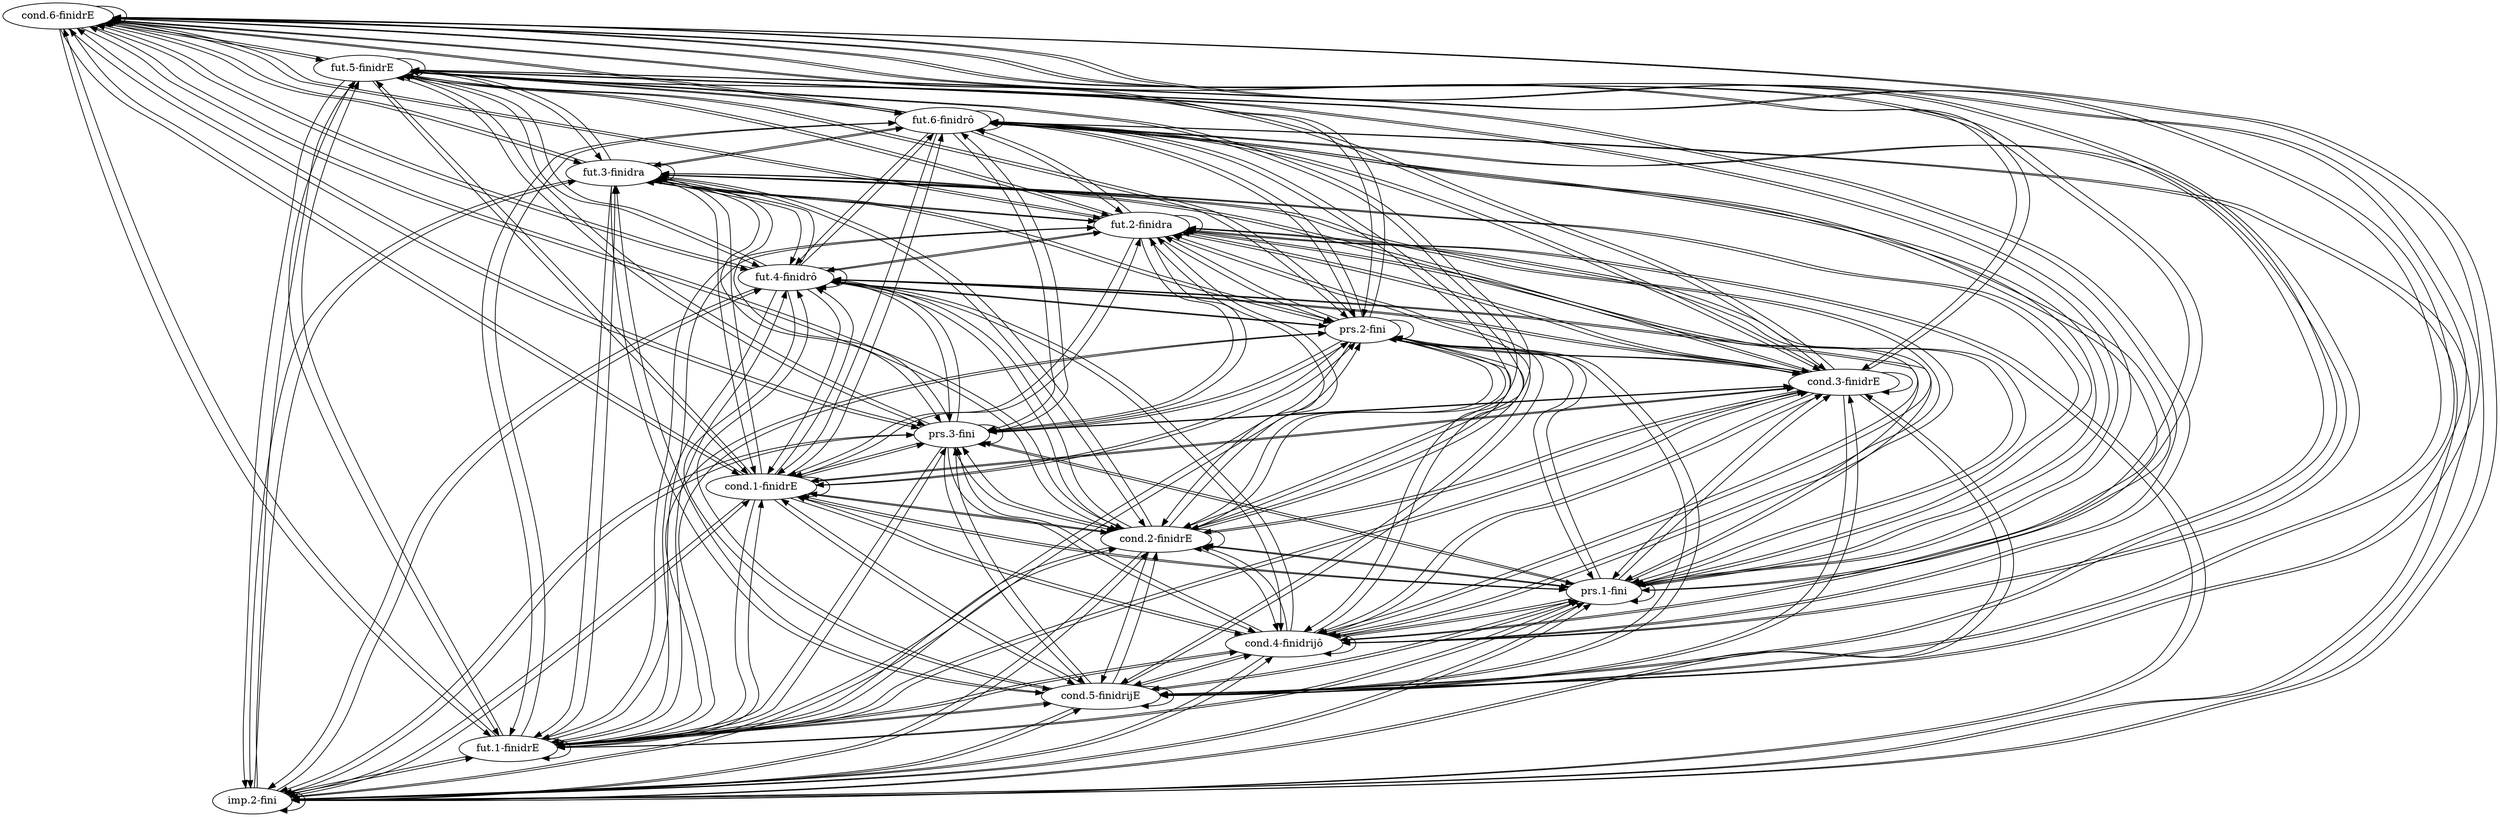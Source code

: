 digraph  {
	"cond.6-finidrE"	 [cell="cond.6",
		tense=cond,
		weight=0.01];
	"cond.6-finidrE" -> "cond.6-finidrE"	 [weight=0.01];
	"fut.5-finidrE"	 [cell="fut.5",
		tense=fut,
		weight=0.01];
	"cond.6-finidrE" -> "fut.5-finidrE"	 [weight=0.01];
	"imp.2-fini"	 [cell="imp.2",
		tense=imp,
		weight=0.83];
	"cond.6-finidrE" -> "imp.2-fini"	 [weight=0.83];
	"fut.1-finidrE"	 [cell="fut.1",
		tense=fut,
		weight=0.01];
	"cond.6-finidrE" -> "fut.1-finidrE"	 [weight=0.01];
	"cond.5-finidrijE"	 [cell="cond.5",
		tense=cond,
		weight=0.01];
	"cond.6-finidrE" -> "cond.5-finidrijE"	 [weight=0.01];
	"cond.4-finidrijô"	 [cell="cond.4",
		tense=cond,
		weight=0.01];
	"cond.6-finidrE" -> "cond.4-finidrijô"	 [weight=0.01];
	"prs.1-fini"	 [cell="prs.1",
		tense=prs,
		weight=0.83];
	"cond.6-finidrE" -> "prs.1-fini"	 [weight=0.83];
	"cond.2-finidrE"	 [cell="cond.2",
		tense=cond,
		weight=0.01];
	"cond.6-finidrE" -> "cond.2-finidrE"	 [weight=0.01];
	"cond.1-finidrE"	 [cell="cond.1",
		tense=cond,
		weight=0.01];
	"cond.6-finidrE" -> "cond.1-finidrE"	 [weight=0.01];
	"prs.3-fini"	 [cell="prs.3",
		tense=prs,
		weight=0.83];
	"cond.6-finidrE" -> "prs.3-fini"	 [weight=0.83];
	"cond.3-finidrE"	 [cell="cond.3",
		tense=cond,
		weight=0.01];
	"cond.6-finidrE" -> "cond.3-finidrE"	 [weight=0.01];
	"prs.2-fini"	 [cell="prs.2",
		tense=prs,
		weight=0.83];
	"cond.6-finidrE" -> "prs.2-fini"	 [weight=0.83];
	"fut.4-finidrô"	 [cell="fut.4",
		tense=fut,
		weight=0.01];
	"cond.6-finidrE" -> "fut.4-finidrô"	 [weight=0.01];
	"fut.2-finidra"	 [cell="fut.2",
		tense=fut,
		weight=0.01];
	"cond.6-finidrE" -> "fut.2-finidra"	 [weight=0.01];
	"fut.3-finidra"	 [cell="fut.3",
		tense=fut,
		weight=0.01];
	"cond.6-finidrE" -> "fut.3-finidra"	 [weight=0.01];
	"fut.6-finidrô"	 [cell="fut.6",
		tense=fut,
		weight=0.01];
	"cond.6-finidrE" -> "fut.6-finidrô"	 [weight=0.01];
	"fut.5-finidrE" -> "cond.6-finidrE"	 [weight=0.01];
	"fut.5-finidrE" -> "fut.5-finidrE"	 [weight=0.01];
	"fut.5-finidrE" -> "imp.2-fini"	 [weight=0.83];
	"fut.5-finidrE" -> "fut.1-finidrE"	 [weight=0.01];
	"fut.5-finidrE" -> "cond.5-finidrijE"	 [weight=0.01];
	"fut.5-finidrE" -> "cond.4-finidrijô"	 [weight=0.01];
	"fut.5-finidrE" -> "prs.1-fini"	 [weight=0.83];
	"fut.5-finidrE" -> "cond.2-finidrE"	 [weight=0.01];
	"fut.5-finidrE" -> "cond.1-finidrE"	 [weight=0.01];
	"fut.5-finidrE" -> "prs.3-fini"	 [weight=0.83];
	"fut.5-finidrE" -> "cond.3-finidrE"	 [weight=0.01];
	"fut.5-finidrE" -> "prs.2-fini"	 [weight=0.83];
	"fut.5-finidrE" -> "fut.4-finidrô"	 [weight=0.01];
	"fut.5-finidrE" -> "fut.2-finidra"	 [weight=0.01];
	"fut.5-finidrE" -> "fut.3-finidra"	 [weight=0.01];
	"fut.5-finidrE" -> "fut.6-finidrô"	 [weight=0.01];
	"imp.2-fini" -> "cond.6-finidrE"	 [weight=0.0002];
	"imp.2-fini" -> "fut.5-finidrE"	 [weight=0.0002];
	"imp.2-fini" -> "imp.2-fini"	 [weight=0.83];
	"imp.2-fini" -> "fut.1-finidrE"	 [weight=0.0002];
	"imp.2-fini" -> "cond.5-finidrijE"	 [weight=0.0002];
	"imp.2-fini" -> "cond.4-finidrijô"	 [weight=0.0002];
	"imp.2-fini" -> "prs.1-fini"	 [weight=0.83];
	"imp.2-fini" -> "cond.2-finidrE"	 [weight=0.0002];
	"imp.2-fini" -> "cond.1-finidrE"	 [weight=0.0002];
	"imp.2-fini" -> "prs.3-fini"	 [weight=0.83];
	"imp.2-fini" -> "cond.3-finidrE"	 [weight=0.0002];
	"imp.2-fini" -> "prs.2-fini"	 [weight=0.83];
	"imp.2-fini" -> "fut.4-finidrô"	 [weight=0.0002];
	"imp.2-fini" -> "fut.2-finidra"	 [weight=0.0002];
	"imp.2-fini" -> "fut.3-finidra"	 [weight=0.0002];
	"imp.2-fini" -> "fut.6-finidrô"	 [weight=0.0002];
	"fut.1-finidrE" -> "cond.6-finidrE"	 [weight=0.01];
	"fut.1-finidrE" -> "fut.5-finidrE"	 [weight=0.01];
	"fut.1-finidrE" -> "imp.2-fini"	 [weight=0.83];
	"fut.1-finidrE" -> "fut.1-finidrE"	 [weight=0.01];
	"fut.1-finidrE" -> "cond.5-finidrijE"	 [weight=0.01];
	"fut.1-finidrE" -> "cond.4-finidrijô"	 [weight=0.01];
	"fut.1-finidrE" -> "prs.1-fini"	 [weight=0.83];
	"fut.1-finidrE" -> "cond.2-finidrE"	 [weight=0.01];
	"fut.1-finidrE" -> "cond.1-finidrE"	 [weight=0.01];
	"fut.1-finidrE" -> "prs.3-fini"	 [weight=0.83];
	"fut.1-finidrE" -> "cond.3-finidrE"	 [weight=0.01];
	"fut.1-finidrE" -> "prs.2-fini"	 [weight=0.83];
	"fut.1-finidrE" -> "fut.4-finidrô"	 [weight=0.01];
	"fut.1-finidrE" -> "fut.2-finidra"	 [weight=0.01];
	"fut.1-finidrE" -> "fut.3-finidra"	 [weight=0.01];
	"fut.1-finidrE" -> "fut.6-finidrô"	 [weight=0.01];
	"cond.5-finidrijE" -> "cond.6-finidrE"	 [weight=0.01];
	"cond.5-finidrijE" -> "fut.5-finidrE"	 [weight=0.01];
	"cond.5-finidrijE" -> "imp.2-fini"	 [weight=0.83];
	"cond.5-finidrijE" -> "fut.1-finidrE"	 [weight=0.01];
	"cond.5-finidrijE" -> "cond.5-finidrijE"	 [weight=0.01];
	"cond.5-finidrijE" -> "cond.4-finidrijô"	 [weight=0.01];
	"cond.5-finidrijE" -> "prs.1-fini"	 [weight=0.83];
	"cond.5-finidrijE" -> "cond.2-finidrE"	 [weight=0.01];
	"cond.5-finidrijE" -> "cond.1-finidrE"	 [weight=0.01];
	"cond.5-finidrijE" -> "prs.3-fini"	 [weight=0.83];
	"cond.5-finidrijE" -> "cond.3-finidrE"	 [weight=0.01];
	"cond.5-finidrijE" -> "prs.2-fini"	 [weight=0.83];
	"cond.5-finidrijE" -> "fut.4-finidrô"	 [weight=0.01];
	"cond.5-finidrijE" -> "fut.2-finidra"	 [weight=0.01];
	"cond.5-finidrijE" -> "fut.3-finidra"	 [weight=0.01];
	"cond.5-finidrijE" -> "fut.6-finidrô"	 [weight=0.01];
	"cond.4-finidrijô" -> "cond.6-finidrE"	 [weight=0.01];
	"cond.4-finidrijô" -> "fut.5-finidrE"	 [weight=0.01];
	"cond.4-finidrijô" -> "imp.2-fini"	 [weight=0.83];
	"cond.4-finidrijô" -> "fut.1-finidrE"	 [weight=0.01];
	"cond.4-finidrijô" -> "cond.5-finidrijE"	 [weight=0.01];
	"cond.4-finidrijô" -> "cond.4-finidrijô"	 [weight=0.01];
	"cond.4-finidrijô" -> "prs.1-fini"	 [weight=0.83];
	"cond.4-finidrijô" -> "cond.2-finidrE"	 [weight=0.01];
	"cond.4-finidrijô" -> "cond.1-finidrE"	 [weight=0.01];
	"cond.4-finidrijô" -> "prs.3-fini"	 [weight=0.83];
	"cond.4-finidrijô" -> "cond.3-finidrE"	 [weight=0.01];
	"cond.4-finidrijô" -> "prs.2-fini"	 [weight=0.83];
	"cond.4-finidrijô" -> "fut.4-finidrô"	 [weight=0.01];
	"cond.4-finidrijô" -> "fut.2-finidra"	 [weight=0.01];
	"cond.4-finidrijô" -> "fut.3-finidra"	 [weight=0.01];
	"cond.4-finidrijô" -> "fut.6-finidrô"	 [weight=0.01];
	"prs.1-fini" -> "cond.6-finidrE"	 [weight=0.0002];
	"prs.1-fini" -> "fut.5-finidrE"	 [weight=0.0002];
	"prs.1-fini" -> "imp.2-fini"	 [weight=0.83];
	"prs.1-fini" -> "fut.1-finidrE"	 [weight=0.0002];
	"prs.1-fini" -> "cond.5-finidrijE"	 [weight=0.0002];
	"prs.1-fini" -> "cond.4-finidrijô"	 [weight=0.0002];
	"prs.1-fini" -> "prs.1-fini"	 [weight=0.83];
	"prs.1-fini" -> "cond.2-finidrE"	 [weight=0.0002];
	"prs.1-fini" -> "cond.1-finidrE"	 [weight=0.0002];
	"prs.1-fini" -> "prs.3-fini"	 [weight=0.83];
	"prs.1-fini" -> "cond.3-finidrE"	 [weight=0.0002];
	"prs.1-fini" -> "prs.2-fini"	 [weight=0.83];
	"prs.1-fini" -> "fut.4-finidrô"	 [weight=0.0002];
	"prs.1-fini" -> "fut.2-finidra"	 [weight=0.0002];
	"prs.1-fini" -> "fut.3-finidra"	 [weight=0.0002];
	"prs.1-fini" -> "fut.6-finidrô"	 [weight=0.0002];
	"cond.2-finidrE" -> "cond.6-finidrE"	 [weight=0.01];
	"cond.2-finidrE" -> "fut.5-finidrE"	 [weight=0.01];
	"cond.2-finidrE" -> "imp.2-fini"	 [weight=0.83];
	"cond.2-finidrE" -> "fut.1-finidrE"	 [weight=0.01];
	"cond.2-finidrE" -> "cond.5-finidrijE"	 [weight=0.01];
	"cond.2-finidrE" -> "cond.4-finidrijô"	 [weight=0.01];
	"cond.2-finidrE" -> "prs.1-fini"	 [weight=0.83];
	"cond.2-finidrE" -> "cond.2-finidrE"	 [weight=0.01];
	"cond.2-finidrE" -> "cond.1-finidrE"	 [weight=0.01];
	"cond.2-finidrE" -> "prs.3-fini"	 [weight=0.83];
	"cond.2-finidrE" -> "cond.3-finidrE"	 [weight=0.01];
	"cond.2-finidrE" -> "prs.2-fini"	 [weight=0.83];
	"cond.2-finidrE" -> "fut.4-finidrô"	 [weight=0.01];
	"cond.2-finidrE" -> "fut.2-finidra"	 [weight=0.01];
	"cond.2-finidrE" -> "fut.3-finidra"	 [weight=0.01];
	"cond.2-finidrE" -> "fut.6-finidrô"	 [weight=0.01];
	"cond.1-finidrE" -> "cond.6-finidrE"	 [weight=0.01];
	"cond.1-finidrE" -> "fut.5-finidrE"	 [weight=0.01];
	"cond.1-finidrE" -> "imp.2-fini"	 [weight=0.83];
	"cond.1-finidrE" -> "fut.1-finidrE"	 [weight=0.01];
	"cond.1-finidrE" -> "cond.5-finidrijE"	 [weight=0.01];
	"cond.1-finidrE" -> "cond.4-finidrijô"	 [weight=0.01];
	"cond.1-finidrE" -> "prs.1-fini"	 [weight=0.83];
	"cond.1-finidrE" -> "cond.2-finidrE"	 [weight=0.01];
	"cond.1-finidrE" -> "cond.1-finidrE"	 [weight=0.01];
	"cond.1-finidrE" -> "prs.3-fini"	 [weight=0.83];
	"cond.1-finidrE" -> "cond.3-finidrE"	 [weight=0.01];
	"cond.1-finidrE" -> "prs.2-fini"	 [weight=0.83];
	"cond.1-finidrE" -> "fut.4-finidrô"	 [weight=0.01];
	"cond.1-finidrE" -> "fut.2-finidra"	 [weight=0.01];
	"cond.1-finidrE" -> "fut.3-finidra"	 [weight=0.01];
	"cond.1-finidrE" -> "fut.6-finidrô"	 [weight=0.01];
	"prs.3-fini" -> "cond.6-finidrE"	 [weight=0.0002];
	"prs.3-fini" -> "fut.5-finidrE"	 [weight=0.0002];
	"prs.3-fini" -> "imp.2-fini"	 [weight=0.83];
	"prs.3-fini" -> "fut.1-finidrE"	 [weight=0.0002];
	"prs.3-fini" -> "cond.5-finidrijE"	 [weight=0.0002];
	"prs.3-fini" -> "cond.4-finidrijô"	 [weight=0.0002];
	"prs.3-fini" -> "prs.1-fini"	 [weight=0.83];
	"prs.3-fini" -> "cond.2-finidrE"	 [weight=0.0002];
	"prs.3-fini" -> "cond.1-finidrE"	 [weight=0.0002];
	"prs.3-fini" -> "prs.3-fini"	 [weight=0.83];
	"prs.3-fini" -> "cond.3-finidrE"	 [weight=0.0002];
	"prs.3-fini" -> "prs.2-fini"	 [weight=0.83];
	"prs.3-fini" -> "fut.4-finidrô"	 [weight=0.0002];
	"prs.3-fini" -> "fut.2-finidra"	 [weight=0.0002];
	"prs.3-fini" -> "fut.3-finidra"	 [weight=0.0002];
	"prs.3-fini" -> "fut.6-finidrô"	 [weight=0.0002];
	"cond.3-finidrE" -> "cond.6-finidrE"	 [weight=0.01];
	"cond.3-finidrE" -> "fut.5-finidrE"	 [weight=0.01];
	"cond.3-finidrE" -> "imp.2-fini"	 [weight=0.83];
	"cond.3-finidrE" -> "fut.1-finidrE"	 [weight=0.01];
	"cond.3-finidrE" -> "cond.5-finidrijE"	 [weight=0.01];
	"cond.3-finidrE" -> "cond.4-finidrijô"	 [weight=0.01];
	"cond.3-finidrE" -> "prs.1-fini"	 [weight=0.83];
	"cond.3-finidrE" -> "cond.2-finidrE"	 [weight=0.01];
	"cond.3-finidrE" -> "cond.1-finidrE"	 [weight=0.01];
	"cond.3-finidrE" -> "prs.3-fini"	 [weight=0.83];
	"cond.3-finidrE" -> "cond.3-finidrE"	 [weight=0.01];
	"cond.3-finidrE" -> "prs.2-fini"	 [weight=0.83];
	"cond.3-finidrE" -> "fut.4-finidrô"	 [weight=0.01];
	"cond.3-finidrE" -> "fut.2-finidra"	 [weight=0.01];
	"cond.3-finidrE" -> "fut.3-finidra"	 [weight=0.01];
	"cond.3-finidrE" -> "fut.6-finidrô"	 [weight=0.01];
	"prs.2-fini" -> "cond.6-finidrE"	 [weight=0.0002];
	"prs.2-fini" -> "fut.5-finidrE"	 [weight=0.0002];
	"prs.2-fini" -> "imp.2-fini"	 [weight=0.83];
	"prs.2-fini" -> "fut.1-finidrE"	 [weight=0.0002];
	"prs.2-fini" -> "cond.5-finidrijE"	 [weight=0.0002];
	"prs.2-fini" -> "cond.4-finidrijô"	 [weight=0.0002];
	"prs.2-fini" -> "prs.1-fini"	 [weight=0.83];
	"prs.2-fini" -> "cond.2-finidrE"	 [weight=0.0002];
	"prs.2-fini" -> "cond.1-finidrE"	 [weight=0.0002];
	"prs.2-fini" -> "prs.3-fini"	 [weight=0.83];
	"prs.2-fini" -> "cond.3-finidrE"	 [weight=0.0002];
	"prs.2-fini" -> "prs.2-fini"	 [weight=0.83];
	"prs.2-fini" -> "fut.4-finidrô"	 [weight=0.0002];
	"prs.2-fini" -> "fut.2-finidra"	 [weight=0.0002];
	"prs.2-fini" -> "fut.3-finidra"	 [weight=0.0002];
	"prs.2-fini" -> "fut.6-finidrô"	 [weight=0.0002];
	"fut.4-finidrô" -> "cond.6-finidrE"	 [weight=0.01];
	"fut.4-finidrô" -> "fut.5-finidrE"	 [weight=0.01];
	"fut.4-finidrô" -> "imp.2-fini"	 [weight=0.83];
	"fut.4-finidrô" -> "fut.1-finidrE"	 [weight=0.01];
	"fut.4-finidrô" -> "cond.5-finidrijE"	 [weight=0.01];
	"fut.4-finidrô" -> "cond.4-finidrijô"	 [weight=0.01];
	"fut.4-finidrô" -> "prs.1-fini"	 [weight=0.83];
	"fut.4-finidrô" -> "cond.2-finidrE"	 [weight=0.01];
	"fut.4-finidrô" -> "cond.1-finidrE"	 [weight=0.01];
	"fut.4-finidrô" -> "prs.3-fini"	 [weight=0.83];
	"fut.4-finidrô" -> "cond.3-finidrE"	 [weight=0.01];
	"fut.4-finidrô" -> "prs.2-fini"	 [weight=0.83];
	"fut.4-finidrô" -> "fut.4-finidrô"	 [weight=0.01];
	"fut.4-finidrô" -> "fut.2-finidra"	 [weight=0.01];
	"fut.4-finidrô" -> "fut.3-finidra"	 [weight=0.01];
	"fut.4-finidrô" -> "fut.6-finidrô"	 [weight=0.01];
	"fut.2-finidra" -> "cond.6-finidrE"	 [weight=0.01];
	"fut.2-finidra" -> "fut.5-finidrE"	 [weight=0.01];
	"fut.2-finidra" -> "imp.2-fini"	 [weight=0.83];
	"fut.2-finidra" -> "fut.1-finidrE"	 [weight=0.01];
	"fut.2-finidra" -> "cond.5-finidrijE"	 [weight=0.01];
	"fut.2-finidra" -> "cond.4-finidrijô"	 [weight=0.01];
	"fut.2-finidra" -> "prs.1-fini"	 [weight=0.83];
	"fut.2-finidra" -> "cond.2-finidrE"	 [weight=0.01];
	"fut.2-finidra" -> "cond.1-finidrE"	 [weight=0.01];
	"fut.2-finidra" -> "prs.3-fini"	 [weight=0.83];
	"fut.2-finidra" -> "cond.3-finidrE"	 [weight=0.01];
	"fut.2-finidra" -> "prs.2-fini"	 [weight=0.83];
	"fut.2-finidra" -> "fut.4-finidrô"	 [weight=0.01];
	"fut.2-finidra" -> "fut.2-finidra"	 [weight=0.01];
	"fut.2-finidra" -> "fut.3-finidra"	 [weight=0.01];
	"fut.2-finidra" -> "fut.6-finidrô"	 [weight=0.01];
	"fut.3-finidra" -> "cond.6-finidrE"	 [weight=0.01];
	"fut.3-finidra" -> "fut.5-finidrE"	 [weight=0.01];
	"fut.3-finidra" -> "imp.2-fini"	 [weight=0.83];
	"fut.3-finidra" -> "fut.1-finidrE"	 [weight=0.01];
	"fut.3-finidra" -> "cond.5-finidrijE"	 [weight=0.01];
	"fut.3-finidra" -> "cond.4-finidrijô"	 [weight=0.01];
	"fut.3-finidra" -> "prs.1-fini"	 [weight=0.83];
	"fut.3-finidra" -> "cond.2-finidrE"	 [weight=0.01];
	"fut.3-finidra" -> "cond.1-finidrE"	 [weight=0.01];
	"fut.3-finidra" -> "prs.3-fini"	 [weight=0.83];
	"fut.3-finidra" -> "cond.3-finidrE"	 [weight=0.01];
	"fut.3-finidra" -> "prs.2-fini"	 [weight=0.83];
	"fut.3-finidra" -> "fut.4-finidrô"	 [weight=0.01];
	"fut.3-finidra" -> "fut.2-finidra"	 [weight=0.01];
	"fut.3-finidra" -> "fut.3-finidra"	 [weight=0.01];
	"fut.3-finidra" -> "fut.6-finidrô"	 [weight=0.01];
	"fut.6-finidrô" -> "cond.6-finidrE"	 [weight=0.01];
	"fut.6-finidrô" -> "fut.5-finidrE"	 [weight=0.01];
	"fut.6-finidrô" -> "imp.2-fini"	 [weight=0.83];
	"fut.6-finidrô" -> "fut.1-finidrE"	 [weight=0.01];
	"fut.6-finidrô" -> "cond.5-finidrijE"	 [weight=0.01];
	"fut.6-finidrô" -> "cond.4-finidrijô"	 [weight=0.01];
	"fut.6-finidrô" -> "prs.1-fini"	 [weight=0.83];
	"fut.6-finidrô" -> "cond.2-finidrE"	 [weight=0.01];
	"fut.6-finidrô" -> "cond.1-finidrE"	 [weight=0.01];
	"fut.6-finidrô" -> "prs.3-fini"	 [weight=0.83];
	"fut.6-finidrô" -> "cond.3-finidrE"	 [weight=0.01];
	"fut.6-finidrô" -> "prs.2-fini"	 [weight=0.83];
	"fut.6-finidrô" -> "fut.4-finidrô"	 [weight=0.01];
	"fut.6-finidrô" -> "fut.2-finidra"	 [weight=0.01];
	"fut.6-finidrô" -> "fut.3-finidra"	 [weight=0.01];
	"fut.6-finidrô" -> "fut.6-finidrô"	 [weight=0.01];
}
